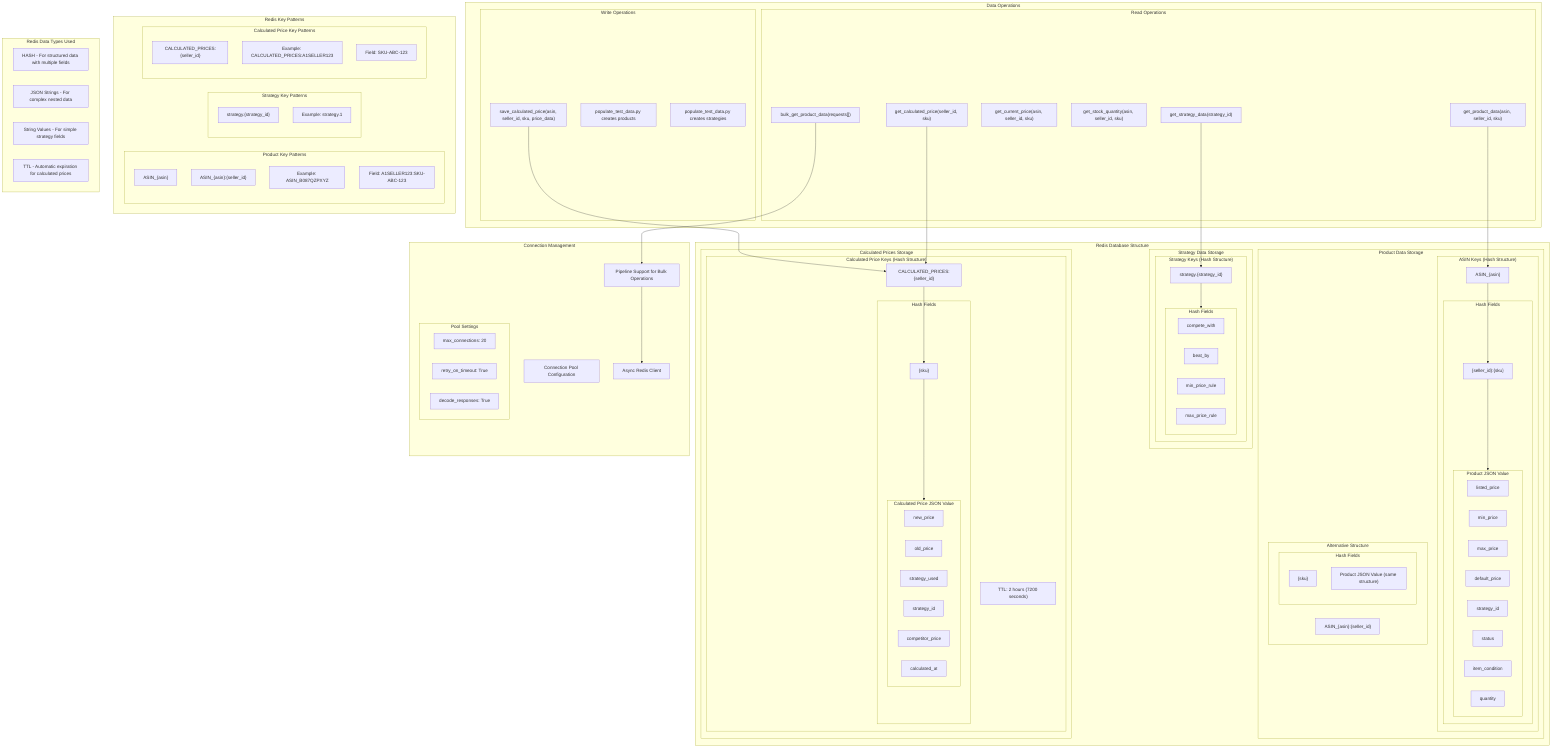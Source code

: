 graph TB
    subgraph REDIS_DATABASE["Redis Database Structure"]
        subgraph PRODUCT_DATA["Product Data Storage"]
            subgraph ASIN_KEYS["ASIN Keys (Hash Structure)"]
                ASIN_KEY["ASIN_{asin}"]
                subgraph ASIN_FIELDS["Hash Fields"]
                    SELLER_SKU_FIELD["{seller_id}:{sku}"]
                    subgraph PRODUCT_JSON["Product JSON Value"]
                        PROD_listed_price["listed_price"]
                        PROD_min_price["min_price"]
                        PROD_max_price["max_price"]
                        PROD_default_price["default_price"]
                        PROD_strategy_id["strategy_id"]
                        PROD_status["status"]
                        PROD_item_condition["item_condition"]
                        PROD_quantity["quantity"]
                    end
                end
            end
            
            subgraph ALTERNATIVE_STRUCTURE["Alternative Structure"]
                ALT_ASIN_SELLER["ASIN_{asin}:{seller_id}"]
                subgraph ALT_FIELDS["Hash Fields"]
                    ALT_SKU_FIELD["{sku}"]
                    ALT_PRODUCT_JSON["Product JSON Value (same structure)"]
                end
            end
        end
        
        subgraph STRATEGY_DATA["Strategy Data Storage"]
            subgraph STRATEGY_KEYS["Strategy Keys (Hash Structure)"]
                STRATEGY_KEY["strategy.{strategy_id}"]
                subgraph STRATEGY_FIELDS["Hash Fields"]
                    STRAT_compete_with["compete_with"]
                    STRAT_beat_by["beat_by"]
                    STRAT_min_price_rule["min_price_rule"]
                    STRAT_max_price_rule["max_price_rule"]
                end
            end
        end
        
        subgraph CALCULATED_PRICES["Calculated Prices Storage"]
            subgraph CALC_KEYS["Calculated Price Keys (Hash Structure)"]
                CALC_KEY["CALCULATED_PRICES:{seller_id}"]
                subgraph CALC_FIELDS["Hash Fields"]
                    CALC_SKU_FIELD["{sku}"]
                    subgraph CALC_JSON["Calculated Price JSON Value"]
                        CALC_new_price["new_price"]
                        CALC_old_price["old_price"]
                        CALC_strategy_used["strategy_used"]
                        CALC_strategy_id["strategy_id"]
                        CALC_competitor_price["competitor_price"]
                        CALC_calculated_at["calculated_at"]
                    end
                end
                CALC_TTL["TTL: 2 hours (7200 seconds)"]
            end
        end
    end
    
    subgraph DATA_OPERATIONS["Data Operations"]
        subgraph READ_OPERATIONS["Read Operations"]
            GET_PRODUCT["get_product_data(asin, seller_id, sku)"]
            GET_STRATEGY["get_strategy_data(strategy_id)"]
            GET_CURRENT_PRICE["get_current_price(asin, seller_id, sku)"]
            GET_STOCK["get_stock_quantity(asin, seller_id, sku)"]
            GET_CALC_PRICE["get_calculated_price(seller_id, sku)"]
            BULK_GET["bulk_get_product_data(requests[])"]
        end
        
        subgraph WRITE_OPERATIONS["Write Operations"]
            SAVE_CALC_PRICE["save_calculated_price(asin, seller_id, sku, price_data)"]
            POPULATE_PRODUCTS["populate_test_data.py creates products"]
            POPULATE_STRATEGIES["populate_test_data.py creates strategies"]
        end
    end
    
    subgraph KEY_PATTERNS["Redis Key Patterns"]
        subgraph PRODUCT_PATTERNS["Product Key Patterns"]
            PATTERN_ASIN["ASIN_{asin}"]
            PATTERN_ASIN_SELLER["ASIN_{asin}:{seller_id}"]
            EXAMPLE_ASIN["Example: ASIN_B087QZPXYZ"]
            EXAMPLE_FIELD["Field: A1SELLER123:SKU-ABC-123"]
        end
        
        subgraph STRATEGY_PATTERNS["Strategy Key Patterns"]
            PATTERN_STRATEGY["strategy.{strategy_id}"]
            EXAMPLE_STRATEGY["Example: strategy.1"]
        end
        
        subgraph CALC_PATTERNS["Calculated Price Key Patterns"]
            PATTERN_CALC["CALCULATED_PRICES:{seller_id}"]
            EXAMPLE_CALC["Example: CALCULATED_PRICES:A1SELLER123"]
            EXAMPLE_CALC_FIELD["Field: SKU-ABC-123"]
        end
    end
    
    subgraph DATA_TYPES["Redis Data Types Used"]
        HASH_TYPE["HASH - For structured data with multiple fields"]
        JSON_VALUES["JSON Strings - For complex nested data"]
        STRING_VALUES["String Values - For simple strategy fields"]
        TTL_MECHANISM["TTL - Automatic expiration for calculated prices"]
    end
    
    subgraph CONNECTION_POOLING["Connection Management"]
        POOL_CONFIG["Connection Pool Configuration"]
        subgraph POOL_SETTINGS["Pool Settings"]
            MAX_CONNECTIONS["max_connections: 20"]
            RETRY_TIMEOUT["retry_on_timeout: True"]
            DECODE_RESPONSES["decode_responses: True"]
        end
        
        ASYNC_REDIS["Async Redis Client"]
        PIPELINE_SUPPORT["Pipeline Support for Bulk Operations"]
    end
    
    %% Relationships
    ASIN_KEY --> SELLER_SKU_FIELD
    SELLER_SKU_FIELD --> PRODUCT_JSON
    STRATEGY_KEY --> STRATEGY_FIELDS
    CALC_KEY --> CALC_SKU_FIELD
    CALC_SKU_FIELD --> CALC_JSON
    
    GET_PRODUCT --> ASIN_KEY
    GET_STRATEGY --> STRATEGY_KEY
    GET_CALC_PRICE --> CALC_KEY
    SAVE_CALC_PRICE --> CALC_KEY
    
    BULK_GET --> PIPELINE_SUPPORT
    PIPELINE_SUPPORT --> ASYNC_REDIS
